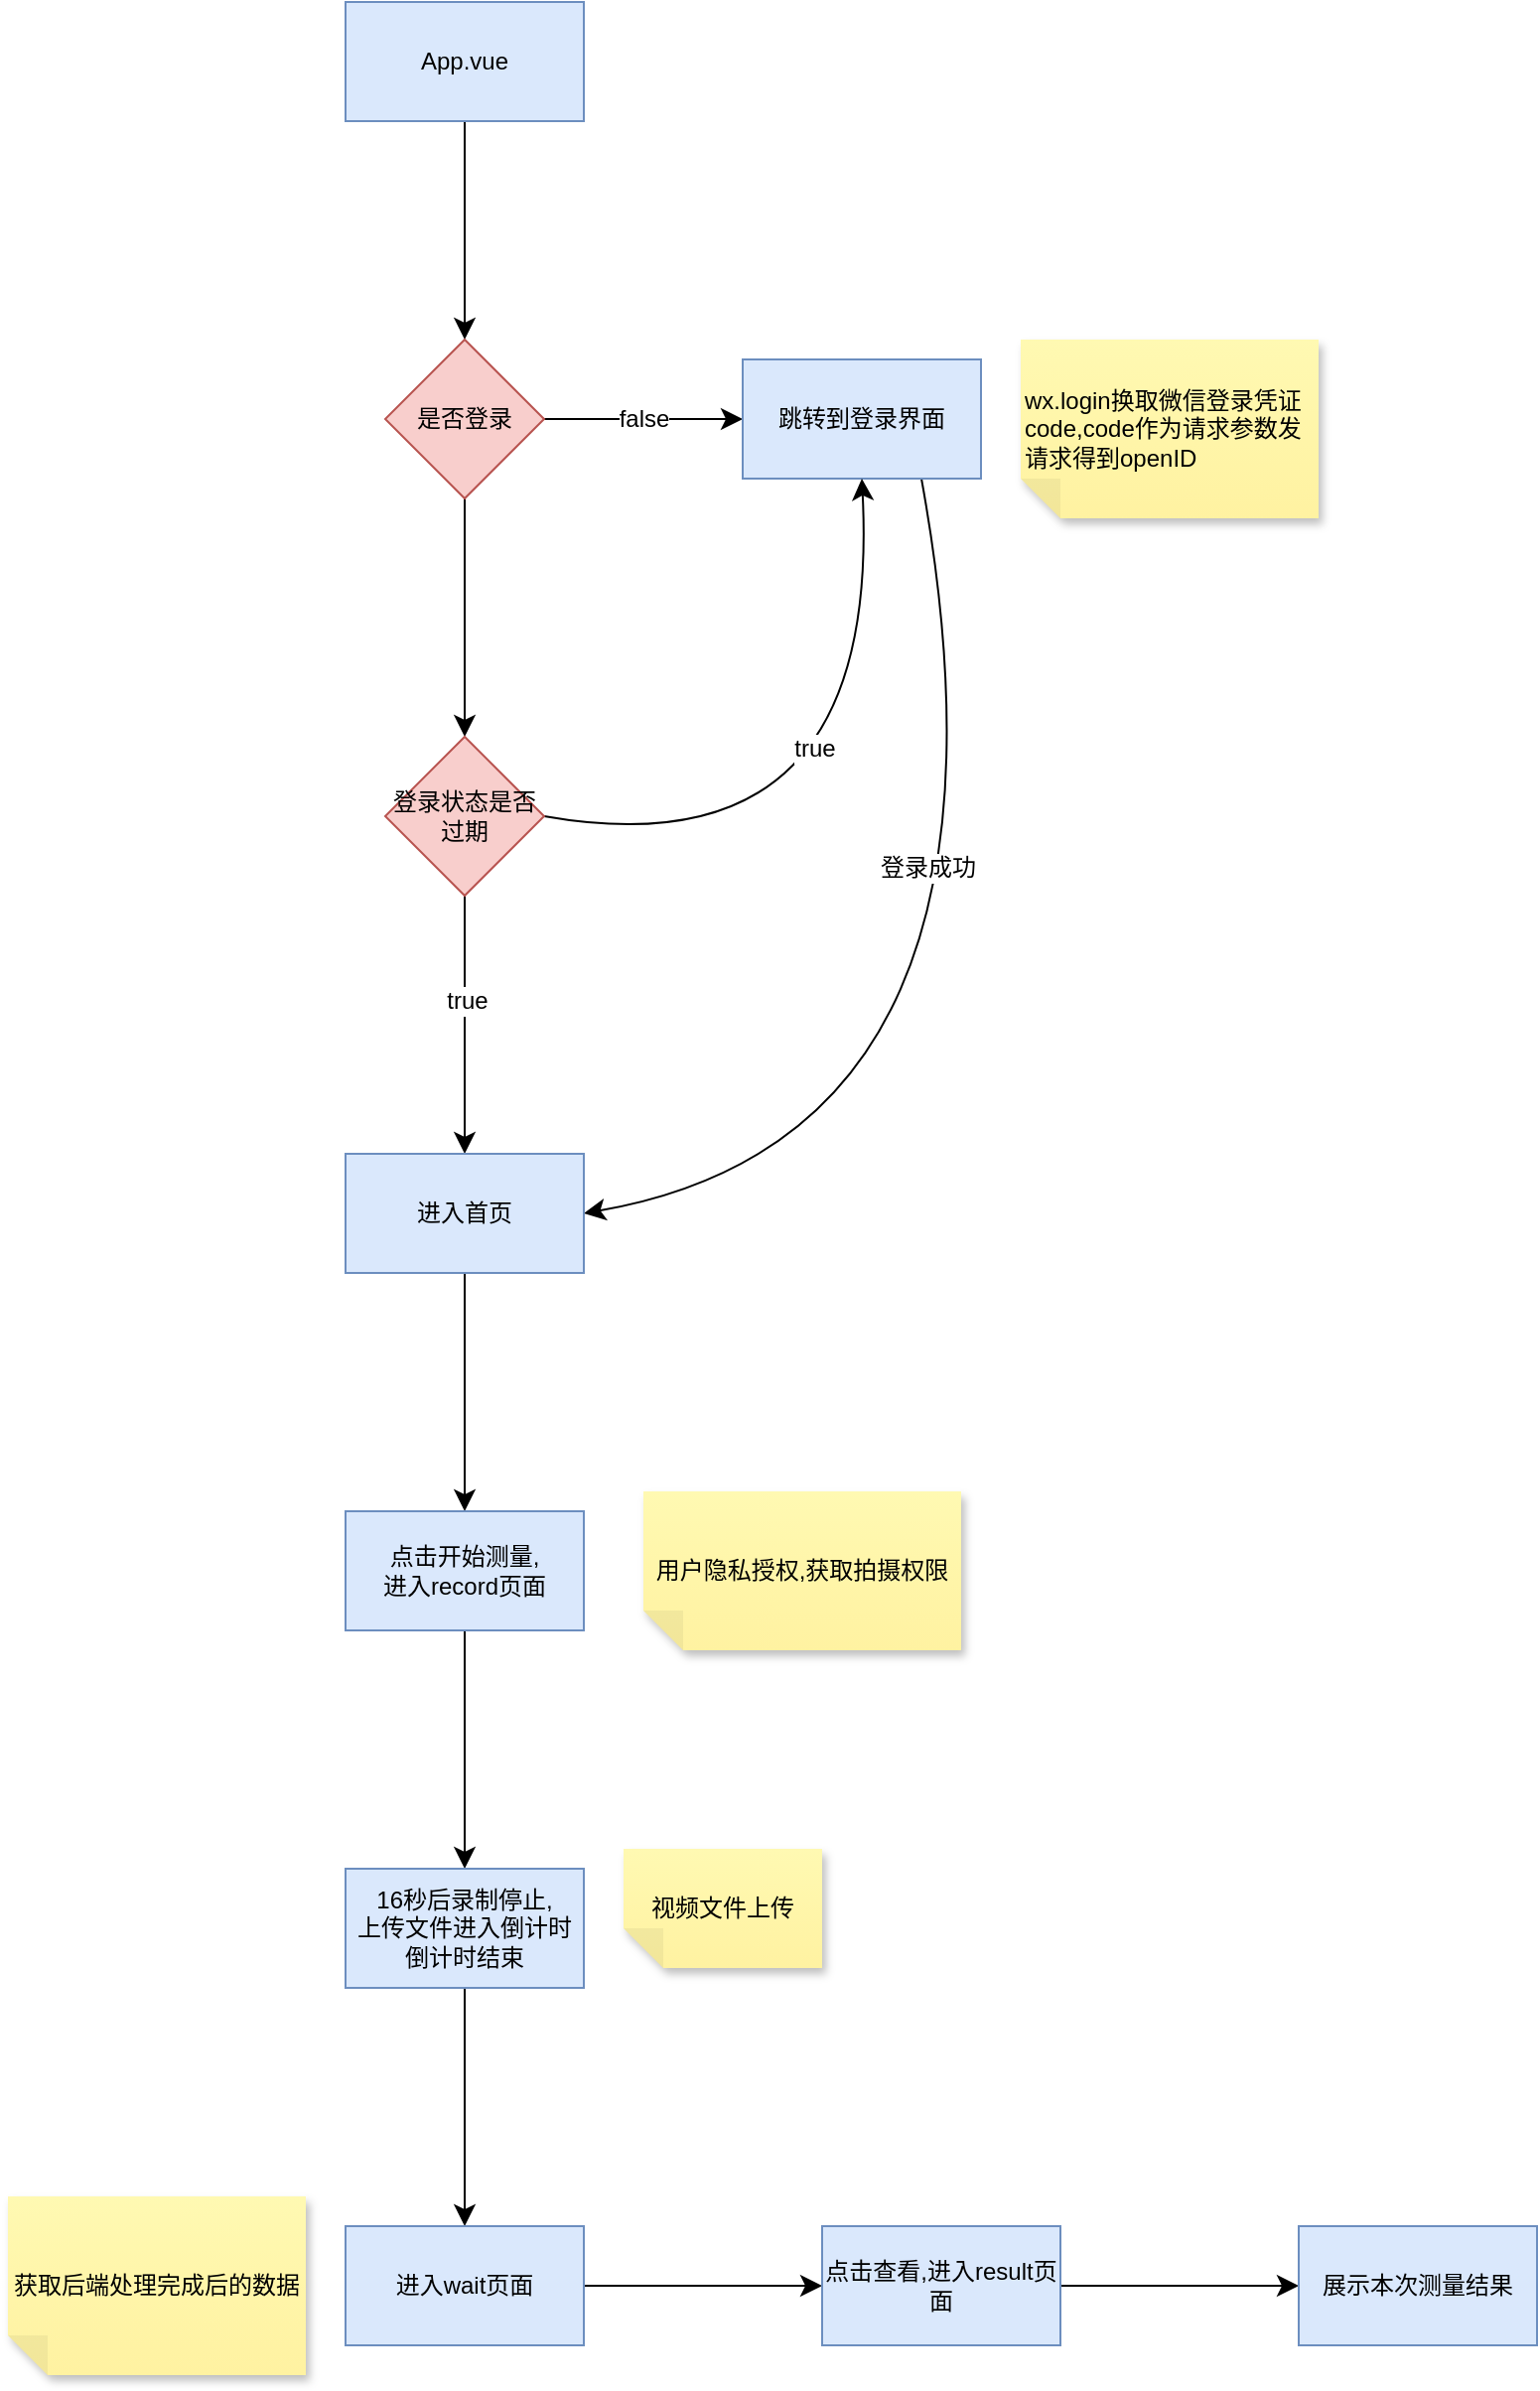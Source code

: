 <mxfile version="24.8.6">
  <diagram name="第 1 页" id="HD6CbOFBPvVkYwJS1oVJ">
    <mxGraphModel dx="2026" dy="1524" grid="1" gridSize="10" guides="1" tooltips="1" connect="1" arrows="1" fold="1" page="0" pageScale="1" pageWidth="827" pageHeight="1169" math="0" shadow="0">
      <root>
        <mxCell id="0" />
        <mxCell id="1" parent="0" />
        <mxCell id="cS9FfNnVRPMtkp7Quj1r-5" value="" style="edgeStyle=none;curved=1;rounded=0;orthogonalLoop=1;jettySize=auto;html=1;fontSize=12;startSize=8;endSize=8;" edge="1" parent="1" source="cS9FfNnVRPMtkp7Quj1r-1" target="cS9FfNnVRPMtkp7Quj1r-4">
          <mxGeometry relative="1" as="geometry" />
        </mxCell>
        <mxCell id="cS9FfNnVRPMtkp7Quj1r-1" value="App.vue" style="rounded=0;whiteSpace=wrap;html=1;fillColor=#dae8fc;strokeColor=#6c8ebf;" vertex="1" parent="1">
          <mxGeometry x="-230" y="-520" width="120" height="60" as="geometry" />
        </mxCell>
        <mxCell id="cS9FfNnVRPMtkp7Quj1r-7" value="false" style="edgeStyle=none;curved=1;rounded=0;orthogonalLoop=1;jettySize=auto;html=1;fontSize=12;startSize=8;endSize=8;" edge="1" parent="1" source="cS9FfNnVRPMtkp7Quj1r-4" target="cS9FfNnVRPMtkp7Quj1r-6">
          <mxGeometry relative="1" as="geometry" />
        </mxCell>
        <mxCell id="cS9FfNnVRPMtkp7Quj1r-11" value="" style="edgeStyle=none;curved=1;rounded=0;orthogonalLoop=1;jettySize=auto;html=1;fontSize=12;startSize=8;endSize=8;" edge="1" parent="1" source="cS9FfNnVRPMtkp7Quj1r-4" target="cS9FfNnVRPMtkp7Quj1r-10">
          <mxGeometry relative="1" as="geometry" />
        </mxCell>
        <mxCell id="cS9FfNnVRPMtkp7Quj1r-4" value="是否登录" style="rhombus;whiteSpace=wrap;html=1;fillColor=#f8cecc;strokeColor=#b85450;rounded=0;" vertex="1" parent="1">
          <mxGeometry x="-210" y="-350" width="80" height="80" as="geometry" />
        </mxCell>
        <mxCell id="cS9FfNnVRPMtkp7Quj1r-21" style="edgeStyle=none;curved=1;rounded=0;orthogonalLoop=1;jettySize=auto;html=1;exitX=0.75;exitY=1;exitDx=0;exitDy=0;entryX=1;entryY=0.5;entryDx=0;entryDy=0;fontSize=12;startSize=8;endSize=8;" edge="1" parent="1" source="cS9FfNnVRPMtkp7Quj1r-6" target="cS9FfNnVRPMtkp7Quj1r-17">
          <mxGeometry relative="1" as="geometry">
            <Array as="points">
              <mxPoint x="120" y="50" />
            </Array>
          </mxGeometry>
        </mxCell>
        <mxCell id="cS9FfNnVRPMtkp7Quj1r-22" value="登录成功" style="edgeLabel;html=1;align=center;verticalAlign=middle;resizable=0;points=[];fontSize=12;" vertex="1" connectable="0" parent="cS9FfNnVRPMtkp7Quj1r-21">
          <mxGeometry x="-0.322" y="-32" relative="1" as="geometry">
            <mxPoint as="offset" />
          </mxGeometry>
        </mxCell>
        <mxCell id="cS9FfNnVRPMtkp7Quj1r-6" value="跳转到登录界面" style="whiteSpace=wrap;html=1;fillColor=#dae8fc;strokeColor=#6c8ebf;rounded=0;" vertex="1" parent="1">
          <mxGeometry x="-30" y="-340" width="120" height="60" as="geometry" />
        </mxCell>
        <mxCell id="cS9FfNnVRPMtkp7Quj1r-13" style="edgeStyle=none;curved=1;rounded=0;orthogonalLoop=1;jettySize=auto;html=1;entryX=0.5;entryY=1;entryDx=0;entryDy=0;fontSize=12;startSize=8;endSize=8;exitX=1;exitY=0.5;exitDx=0;exitDy=0;" edge="1" parent="1" source="cS9FfNnVRPMtkp7Quj1r-10" target="cS9FfNnVRPMtkp7Quj1r-6">
          <mxGeometry relative="1" as="geometry">
            <Array as="points">
              <mxPoint x="40" y="-80" />
            </Array>
          </mxGeometry>
        </mxCell>
        <mxCell id="cS9FfNnVRPMtkp7Quj1r-16" value="true" style="edgeLabel;html=1;align=center;verticalAlign=middle;resizable=0;points=[];fontSize=12;" vertex="1" connectable="0" parent="cS9FfNnVRPMtkp7Quj1r-13">
          <mxGeometry x="0.283" y="31" relative="1" as="geometry">
            <mxPoint as="offset" />
          </mxGeometry>
        </mxCell>
        <mxCell id="cS9FfNnVRPMtkp7Quj1r-18" value="" style="edgeStyle=none;curved=1;rounded=0;orthogonalLoop=1;jettySize=auto;html=1;fontSize=12;startSize=8;endSize=8;" edge="1" parent="1" source="cS9FfNnVRPMtkp7Quj1r-10" target="cS9FfNnVRPMtkp7Quj1r-17">
          <mxGeometry relative="1" as="geometry" />
        </mxCell>
        <mxCell id="cS9FfNnVRPMtkp7Quj1r-19" value="true" style="edgeLabel;html=1;align=center;verticalAlign=middle;resizable=0;points=[];fontSize=12;" vertex="1" connectable="0" parent="cS9FfNnVRPMtkp7Quj1r-18">
          <mxGeometry x="-0.185" y="1" relative="1" as="geometry">
            <mxPoint as="offset" />
          </mxGeometry>
        </mxCell>
        <mxCell id="cS9FfNnVRPMtkp7Quj1r-10" value="登录状态是否过期" style="rhombus;whiteSpace=wrap;html=1;fillColor=#f8cecc;strokeColor=#b85450;rounded=0;" vertex="1" parent="1">
          <mxGeometry x="-210" y="-150" width="80" height="80" as="geometry" />
        </mxCell>
        <mxCell id="cS9FfNnVRPMtkp7Quj1r-25" value="" style="edgeStyle=none;curved=1;rounded=0;orthogonalLoop=1;jettySize=auto;html=1;fontSize=12;startSize=8;endSize=8;" edge="1" parent="1" source="cS9FfNnVRPMtkp7Quj1r-17" target="cS9FfNnVRPMtkp7Quj1r-24">
          <mxGeometry relative="1" as="geometry" />
        </mxCell>
        <mxCell id="cS9FfNnVRPMtkp7Quj1r-17" value="进入首页" style="whiteSpace=wrap;html=1;fillColor=#dae8fc;strokeColor=#6c8ebf;rounded=0;" vertex="1" parent="1">
          <mxGeometry x="-230" y="60" width="120" height="60" as="geometry" />
        </mxCell>
        <mxCell id="cS9FfNnVRPMtkp7Quj1r-20" value="wx.login换取微信登录凭证code,code作为请求参数发请求得到openID" style="shape=note;whiteSpace=wrap;html=1;backgroundOutline=1;fontColor=#000000;darkOpacity=0.05;fillColor=#FFF9B2;strokeColor=none;fillStyle=solid;direction=west;gradientDirection=north;gradientColor=#FFF2A1;shadow=1;size=20;pointerEvents=1;align=left;" vertex="1" parent="1">
          <mxGeometry x="110" y="-350" width="150" height="90" as="geometry" />
        </mxCell>
        <mxCell id="cS9FfNnVRPMtkp7Quj1r-28" value="" style="edgeStyle=none;curved=1;rounded=0;orthogonalLoop=1;jettySize=auto;html=1;fontSize=12;startSize=8;endSize=8;" edge="1" parent="1" source="cS9FfNnVRPMtkp7Quj1r-24" target="cS9FfNnVRPMtkp7Quj1r-27">
          <mxGeometry relative="1" as="geometry" />
        </mxCell>
        <mxCell id="cS9FfNnVRPMtkp7Quj1r-24" value="点击开始测量,&lt;div&gt;进入record页面&lt;/div&gt;" style="whiteSpace=wrap;html=1;fillColor=#dae8fc;strokeColor=#6c8ebf;rounded=0;" vertex="1" parent="1">
          <mxGeometry x="-230" y="240" width="120" height="60" as="geometry" />
        </mxCell>
        <mxCell id="cS9FfNnVRPMtkp7Quj1r-26" value="用户隐私授权,获取拍摄权限" style="shape=note;whiteSpace=wrap;html=1;backgroundOutline=1;fontColor=#000000;darkOpacity=0.05;fillColor=#FFF9B2;strokeColor=none;fillStyle=solid;direction=west;gradientDirection=north;gradientColor=#FFF2A1;shadow=1;size=20;pointerEvents=1;align=center;" vertex="1" parent="1">
          <mxGeometry x="-80" y="230" width="160" height="80" as="geometry" />
        </mxCell>
        <mxCell id="cS9FfNnVRPMtkp7Quj1r-31" value="" style="edgeStyle=none;curved=1;rounded=0;orthogonalLoop=1;jettySize=auto;html=1;fontSize=12;startSize=8;endSize=8;" edge="1" parent="1" source="cS9FfNnVRPMtkp7Quj1r-27" target="cS9FfNnVRPMtkp7Quj1r-30">
          <mxGeometry relative="1" as="geometry" />
        </mxCell>
        <mxCell id="cS9FfNnVRPMtkp7Quj1r-27" value="16秒后录制停止,&lt;div&gt;上传文件进入倒计时&lt;br&gt;倒计时结束&lt;/div&gt;" style="whiteSpace=wrap;html=1;fillColor=#dae8fc;strokeColor=#6c8ebf;rounded=0;" vertex="1" parent="1">
          <mxGeometry x="-230" y="420" width="120" height="60" as="geometry" />
        </mxCell>
        <mxCell id="cS9FfNnVRPMtkp7Quj1r-35" value="" style="edgeStyle=none;curved=1;rounded=0;orthogonalLoop=1;jettySize=auto;html=1;fontSize=12;startSize=8;endSize=8;" edge="1" parent="1" source="cS9FfNnVRPMtkp7Quj1r-30" target="cS9FfNnVRPMtkp7Quj1r-34">
          <mxGeometry relative="1" as="geometry" />
        </mxCell>
        <mxCell id="cS9FfNnVRPMtkp7Quj1r-30" value="进入wait页面" style="whiteSpace=wrap;html=1;fillColor=#dae8fc;strokeColor=#6c8ebf;rounded=0;" vertex="1" parent="1">
          <mxGeometry x="-230" y="600" width="120" height="60" as="geometry" />
        </mxCell>
        <mxCell id="cS9FfNnVRPMtkp7Quj1r-32" value="获取后端处理完成后的数据" style="shape=note;whiteSpace=wrap;html=1;backgroundOutline=1;fontColor=#000000;darkOpacity=0.05;fillColor=#FFF9B2;strokeColor=none;fillStyle=solid;direction=west;gradientDirection=north;gradientColor=#FFF2A1;shadow=1;size=20;pointerEvents=1;" vertex="1" parent="1">
          <mxGeometry x="-400" y="585" width="150" height="90" as="geometry" />
        </mxCell>
        <mxCell id="cS9FfNnVRPMtkp7Quj1r-33" value="视频文件上传" style="shape=note;whiteSpace=wrap;html=1;backgroundOutline=1;fontColor=#000000;darkOpacity=0.05;fillColor=#FFF9B2;strokeColor=none;fillStyle=solid;direction=west;gradientDirection=north;gradientColor=#FFF2A1;shadow=1;size=20;pointerEvents=1;align=center;" vertex="1" parent="1">
          <mxGeometry x="-90" y="410" width="100" height="60" as="geometry" />
        </mxCell>
        <mxCell id="cS9FfNnVRPMtkp7Quj1r-37" value="" style="edgeStyle=none;curved=1;rounded=0;orthogonalLoop=1;jettySize=auto;html=1;fontSize=12;startSize=8;endSize=8;" edge="1" parent="1" source="cS9FfNnVRPMtkp7Quj1r-34" target="cS9FfNnVRPMtkp7Quj1r-36">
          <mxGeometry relative="1" as="geometry" />
        </mxCell>
        <mxCell id="cS9FfNnVRPMtkp7Quj1r-34" value="点击查看,进入result页面" style="whiteSpace=wrap;html=1;fillColor=#dae8fc;strokeColor=#6c8ebf;rounded=0;" vertex="1" parent="1">
          <mxGeometry x="10" y="600" width="120" height="60" as="geometry" />
        </mxCell>
        <mxCell id="cS9FfNnVRPMtkp7Quj1r-36" value="展示本次测量结果" style="whiteSpace=wrap;html=1;fillColor=#dae8fc;strokeColor=#6c8ebf;rounded=0;" vertex="1" parent="1">
          <mxGeometry x="250" y="600" width="120" height="60" as="geometry" />
        </mxCell>
      </root>
    </mxGraphModel>
  </diagram>
</mxfile>
